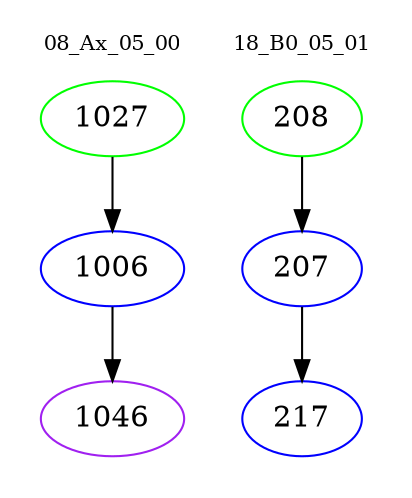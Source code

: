 digraph{
subgraph cluster_0 {
color = white
label = "08_Ax_05_00";
fontsize=10;
T0_1027 [label="1027", color="green"]
T0_1027 -> T0_1006 [color="black"]
T0_1006 [label="1006", color="blue"]
T0_1006 -> T0_1046 [color="black"]
T0_1046 [label="1046", color="purple"]
}
subgraph cluster_1 {
color = white
label = "18_B0_05_01";
fontsize=10;
T1_208 [label="208", color="green"]
T1_208 -> T1_207 [color="black"]
T1_207 [label="207", color="blue"]
T1_207 -> T1_217 [color="black"]
T1_217 [label="217", color="blue"]
}
}
